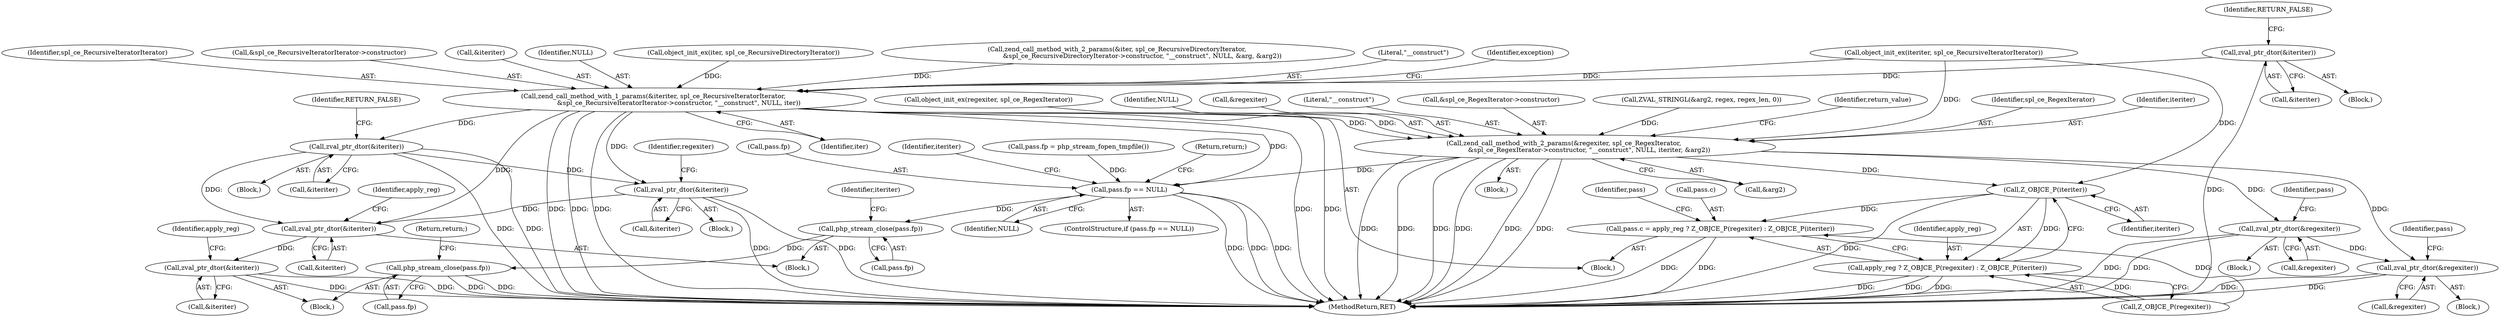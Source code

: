 digraph "1_php_bf58162ddf970f63502837f366930e44d6a992cf_3@pointer" {
"1000208" [label="(Call,zval_ptr_dtor(&iteriter))"];
"1000212" [label="(Call,zend_call_method_with_1_params(&iteriter, spl_ce_RecursiveIteratorIterator, \n                        &spl_ce_RecursiveIteratorIterator->constructor, \"__construct\", NULL, iter))"];
"1000230" [label="(Call,zval_ptr_dtor(&iteriter))"];
"1000254" [label="(Call,zval_ptr_dtor(&iteriter))"];
"1000334" [label="(Call,zval_ptr_dtor(&iteriter))"];
"1000348" [label="(Call,zval_ptr_dtor(&iteriter))"];
"1000269" [label="(Call,zend_call_method_with_2_params(&regexiter, spl_ce_RegexIterator, \n                        &spl_ce_RegexIterator->constructor, \"__construct\", NULL, iteriter, &arg2))"];
"1000292" [label="(Call,Z_OBJCE_P(iteriter))"];
"1000284" [label="(Call,pass.c = apply_reg ? Z_OBJCE_P(regexiter) : Z_OBJCE_P(iteriter))"];
"1000288" [label="(Call,apply_reg ? Z_OBJCE_P(regexiter) : Z_OBJCE_P(iteriter))"];
"1000325" [label="(Call,pass.fp == NULL)"];
"1000343" [label="(Call,php_stream_close(pass.fp))"];
"1000357" [label="(Call,php_stream_close(pass.fp))"];
"1000340" [label="(Call,zval_ptr_dtor(&regexiter))"];
"1000354" [label="(Call,zval_ptr_dtor(&regexiter))"];
"1000389" [label="(MethodReturn,RET)"];
"1000352" [label="(Identifier,apply_reg)"];
"1000226" [label="(Block,)"];
"1000289" [label="(Identifier,apply_reg)"];
"1000284" [label="(Call,pass.c = apply_reg ? Z_OBJCE_P(regexiter) : Z_OBJCE_P(iteriter))"];
"1000353" [label="(Block,)"];
"1000213" [label="(Call,&iteriter)"];
"1000269" [label="(Call,zend_call_method_with_2_params(&regexiter, spl_ce_RegexIterator, \n                        &spl_ce_RegexIterator->constructor, \"__construct\", NULL, iteriter, &arg2))"];
"1000233" [label="(Identifier,RETURN_FALSE)"];
"1000103" [label="(Block,)"];
"1000221" [label="(Identifier,NULL)"];
"1000283" [label="(Identifier,return_value)"];
"1000285" [label="(Call,pass.c)"];
"1000201" [label="(Call,object_init_ex(iteriter, spl_ce_RecursiveIteratorIterator))"];
"1000296" [label="(Identifier,pass)"];
"1000343" [label="(Call,php_stream_close(pass.fp))"];
"1000150" [label="(Call,object_init_ex(iter, spl_ce_RecursiveDirectoryIterator))"];
"1000357" [label="(Call,php_stream_close(pass.fp))"];
"1000174" [label="(Call,zend_call_method_with_2_params(&iter, spl_ce_RecursiveDirectoryIterator, \n                        &spl_ce_RecursiveDirectoryIterator->constructor, \"__construct\", NULL, &arg, &arg2))"];
"1000325" [label="(Call,pass.fp == NULL)"];
"1000340" [label="(Call,zval_ptr_dtor(&regexiter))"];
"1000272" [label="(Identifier,spl_ce_RegexIterator)"];
"1000220" [label="(Literal,\"__construct\")"];
"1000324" [label="(ControlStructure,if (pass.fp == NULL))"];
"1000255" [label="(Call,&iteriter)"];
"1000231" [label="(Call,&iteriter)"];
"1000326" [label="(Call,pass.fp)"];
"1000336" [label="(Identifier,iteriter)"];
"1000333" [label="(Block,)"];
"1000279" [label="(Identifier,iteriter)"];
"1000358" [label="(Call,pass.fp)"];
"1000329" [label="(Identifier,NULL)"];
"1000361" [label="(Return,return;)"];
"1000222" [label="(Identifier,iter)"];
"1000339" [label="(Block,)"];
"1000345" [label="(Identifier,pass)"];
"1000209" [label="(Call,&iteriter)"];
"1000250" [label="(Call,object_init_ex(regexiter, spl_ce_RegexIterator))"];
"1000354" [label="(Call,zval_ptr_dtor(&regexiter))"];
"1000230" [label="(Call,zval_ptr_dtor(&iteriter))"];
"1000212" [label="(Call,zend_call_method_with_1_params(&iteriter, spl_ce_RecursiveIteratorIterator, \n                        &spl_ce_RecursiveIteratorIterator->constructor, \"__construct\", NULL, iter))"];
"1000319" [label="(Call,pass.fp = php_stream_fopen_tmpfile())"];
"1000359" [label="(Identifier,pass)"];
"1000278" [label="(Identifier,NULL)"];
"1000347" [label="(Block,)"];
"1000355" [label="(Call,&regexiter)"];
"1000225" [label="(Identifier,exception)"];
"1000253" [label="(Block,)"];
"1000270" [label="(Call,&regexiter)"];
"1000277" [label="(Literal,\"__construct\")"];
"1000290" [label="(Call,Z_OBJCE_P(regexiter))"];
"1000334" [label="(Call,zval_ptr_dtor(&iteriter))"];
"1000341" [label="(Call,&regexiter)"];
"1000338" [label="(Identifier,apply_reg)"];
"1000211" [label="(Identifier,RETURN_FALSE)"];
"1000258" [label="(Identifier,regexiter)"];
"1000348" [label="(Call,zval_ptr_dtor(&iteriter))"];
"1000292" [label="(Call,Z_OBJCE_P(iteriter))"];
"1000215" [label="(Identifier,spl_ce_RecursiveIteratorIterator)"];
"1000331" [label="(Return,return;)"];
"1000349" [label="(Call,&iteriter)"];
"1000241" [label="(Block,)"];
"1000293" [label="(Identifier,iteriter)"];
"1000350" [label="(Identifier,iteriter)"];
"1000254" [label="(Call,zval_ptr_dtor(&iteriter))"];
"1000273" [label="(Call,&spl_ce_RegexIterator->constructor)"];
"1000344" [label="(Call,pass.fp)"];
"1000335" [label="(Call,&iteriter)"];
"1000263" [label="(Call,ZVAL_STRINGL(&arg2, regex, regex_len, 0))"];
"1000208" [label="(Call,zval_ptr_dtor(&iteriter))"];
"1000204" [label="(Block,)"];
"1000280" [label="(Call,&arg2)"];
"1000288" [label="(Call,apply_reg ? Z_OBJCE_P(regexiter) : Z_OBJCE_P(iteriter))"];
"1000216" [label="(Call,&spl_ce_RecursiveIteratorIterator->constructor)"];
"1000208" -> "1000204"  [label="AST: "];
"1000208" -> "1000209"  [label="CFG: "];
"1000209" -> "1000208"  [label="AST: "];
"1000211" -> "1000208"  [label="CFG: "];
"1000208" -> "1000389"  [label="DDG: "];
"1000208" -> "1000212"  [label="DDG: "];
"1000212" -> "1000103"  [label="AST: "];
"1000212" -> "1000222"  [label="CFG: "];
"1000213" -> "1000212"  [label="AST: "];
"1000215" -> "1000212"  [label="AST: "];
"1000216" -> "1000212"  [label="AST: "];
"1000220" -> "1000212"  [label="AST: "];
"1000221" -> "1000212"  [label="AST: "];
"1000222" -> "1000212"  [label="AST: "];
"1000225" -> "1000212"  [label="CFG: "];
"1000212" -> "1000389"  [label="DDG: "];
"1000212" -> "1000389"  [label="DDG: "];
"1000212" -> "1000389"  [label="DDG: "];
"1000212" -> "1000389"  [label="DDG: "];
"1000212" -> "1000389"  [label="DDG: "];
"1000201" -> "1000212"  [label="DDG: "];
"1000174" -> "1000212"  [label="DDG: "];
"1000150" -> "1000212"  [label="DDG: "];
"1000212" -> "1000230"  [label="DDG: "];
"1000212" -> "1000254"  [label="DDG: "];
"1000212" -> "1000269"  [label="DDG: "];
"1000212" -> "1000325"  [label="DDG: "];
"1000212" -> "1000334"  [label="DDG: "];
"1000230" -> "1000226"  [label="AST: "];
"1000230" -> "1000231"  [label="CFG: "];
"1000231" -> "1000230"  [label="AST: "];
"1000233" -> "1000230"  [label="CFG: "];
"1000230" -> "1000389"  [label="DDG: "];
"1000230" -> "1000389"  [label="DDG: "];
"1000230" -> "1000254"  [label="DDG: "];
"1000230" -> "1000334"  [label="DDG: "];
"1000254" -> "1000253"  [label="AST: "];
"1000254" -> "1000255"  [label="CFG: "];
"1000255" -> "1000254"  [label="AST: "];
"1000258" -> "1000254"  [label="CFG: "];
"1000254" -> "1000389"  [label="DDG: "];
"1000254" -> "1000389"  [label="DDG: "];
"1000254" -> "1000334"  [label="DDG: "];
"1000334" -> "1000333"  [label="AST: "];
"1000334" -> "1000335"  [label="CFG: "];
"1000335" -> "1000334"  [label="AST: "];
"1000338" -> "1000334"  [label="CFG: "];
"1000334" -> "1000348"  [label="DDG: "];
"1000348" -> "1000347"  [label="AST: "];
"1000348" -> "1000349"  [label="CFG: "];
"1000349" -> "1000348"  [label="AST: "];
"1000352" -> "1000348"  [label="CFG: "];
"1000348" -> "1000389"  [label="DDG: "];
"1000348" -> "1000389"  [label="DDG: "];
"1000269" -> "1000241"  [label="AST: "];
"1000269" -> "1000280"  [label="CFG: "];
"1000270" -> "1000269"  [label="AST: "];
"1000272" -> "1000269"  [label="AST: "];
"1000273" -> "1000269"  [label="AST: "];
"1000277" -> "1000269"  [label="AST: "];
"1000278" -> "1000269"  [label="AST: "];
"1000279" -> "1000269"  [label="AST: "];
"1000280" -> "1000269"  [label="AST: "];
"1000283" -> "1000269"  [label="CFG: "];
"1000269" -> "1000389"  [label="DDG: "];
"1000269" -> "1000389"  [label="DDG: "];
"1000269" -> "1000389"  [label="DDG: "];
"1000269" -> "1000389"  [label="DDG: "];
"1000269" -> "1000389"  [label="DDG: "];
"1000269" -> "1000389"  [label="DDG: "];
"1000250" -> "1000269"  [label="DDG: "];
"1000201" -> "1000269"  [label="DDG: "];
"1000263" -> "1000269"  [label="DDG: "];
"1000269" -> "1000292"  [label="DDG: "];
"1000269" -> "1000325"  [label="DDG: "];
"1000269" -> "1000340"  [label="DDG: "];
"1000269" -> "1000354"  [label="DDG: "];
"1000292" -> "1000288"  [label="AST: "];
"1000292" -> "1000293"  [label="CFG: "];
"1000293" -> "1000292"  [label="AST: "];
"1000288" -> "1000292"  [label="CFG: "];
"1000292" -> "1000389"  [label="DDG: "];
"1000292" -> "1000284"  [label="DDG: "];
"1000292" -> "1000288"  [label="DDG: "];
"1000201" -> "1000292"  [label="DDG: "];
"1000284" -> "1000103"  [label="AST: "];
"1000284" -> "1000288"  [label="CFG: "];
"1000285" -> "1000284"  [label="AST: "];
"1000288" -> "1000284"  [label="AST: "];
"1000296" -> "1000284"  [label="CFG: "];
"1000284" -> "1000389"  [label="DDG: "];
"1000284" -> "1000389"  [label="DDG: "];
"1000290" -> "1000284"  [label="DDG: "];
"1000288" -> "1000290"  [label="CFG: "];
"1000289" -> "1000288"  [label="AST: "];
"1000290" -> "1000288"  [label="AST: "];
"1000288" -> "1000389"  [label="DDG: "];
"1000288" -> "1000389"  [label="DDG: "];
"1000288" -> "1000389"  [label="DDG: "];
"1000290" -> "1000288"  [label="DDG: "];
"1000325" -> "1000324"  [label="AST: "];
"1000325" -> "1000329"  [label="CFG: "];
"1000326" -> "1000325"  [label="AST: "];
"1000329" -> "1000325"  [label="AST: "];
"1000331" -> "1000325"  [label="CFG: "];
"1000336" -> "1000325"  [label="CFG: "];
"1000325" -> "1000389"  [label="DDG: "];
"1000325" -> "1000389"  [label="DDG: "];
"1000325" -> "1000389"  [label="DDG: "];
"1000319" -> "1000325"  [label="DDG: "];
"1000325" -> "1000343"  [label="DDG: "];
"1000343" -> "1000333"  [label="AST: "];
"1000343" -> "1000344"  [label="CFG: "];
"1000344" -> "1000343"  [label="AST: "];
"1000350" -> "1000343"  [label="CFG: "];
"1000343" -> "1000357"  [label="DDG: "];
"1000357" -> "1000347"  [label="AST: "];
"1000357" -> "1000358"  [label="CFG: "];
"1000358" -> "1000357"  [label="AST: "];
"1000361" -> "1000357"  [label="CFG: "];
"1000357" -> "1000389"  [label="DDG: "];
"1000357" -> "1000389"  [label="DDG: "];
"1000340" -> "1000339"  [label="AST: "];
"1000340" -> "1000341"  [label="CFG: "];
"1000341" -> "1000340"  [label="AST: "];
"1000345" -> "1000340"  [label="CFG: "];
"1000340" -> "1000389"  [label="DDG: "];
"1000340" -> "1000389"  [label="DDG: "];
"1000340" -> "1000354"  [label="DDG: "];
"1000354" -> "1000353"  [label="AST: "];
"1000354" -> "1000355"  [label="CFG: "];
"1000355" -> "1000354"  [label="AST: "];
"1000359" -> "1000354"  [label="CFG: "];
"1000354" -> "1000389"  [label="DDG: "];
"1000354" -> "1000389"  [label="DDG: "];
}
